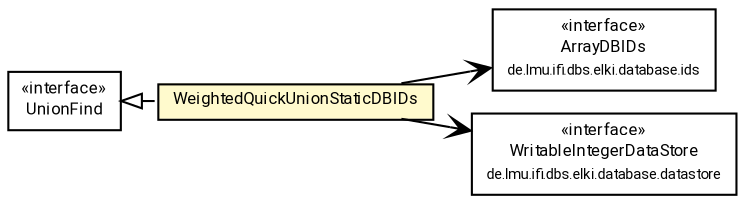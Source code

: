 #!/usr/local/bin/dot
#
# Class diagram 
# Generated by UMLGraph version R5_7_2-60-g0e99a6 (http://www.spinellis.gr/umlgraph/)
#

digraph G {
	graph [fontnames="svg"]
	edge [fontname="Roboto",fontsize=7,labelfontname="Roboto",labelfontsize=7,color="black"];
	node [fontname="Roboto",fontcolor="black",fontsize=8,shape=plaintext,margin=0,width=0,height=0];
	nodesep=0.15;
	ranksep=0.25;
	rankdir=LR;
	// de.lmu.ifi.dbs.elki.utilities.datastructures.unionfind.UnionFind
	c10899880 [label=<<table title="de.lmu.ifi.dbs.elki.utilities.datastructures.unionfind.UnionFind" border="0" cellborder="1" cellspacing="0" cellpadding="2" href="UnionFind.html" target="_parent">
		<tr><td><table border="0" cellspacing="0" cellpadding="1">
		<tr><td align="center" balign="center"> &#171;interface&#187; </td></tr>
		<tr><td align="center" balign="center"> <font face="Roboto">UnionFind</font> </td></tr>
		</table></td></tr>
		</table>>, URL="UnionFind.html"];
	// de.lmu.ifi.dbs.elki.utilities.datastructures.unionfind.WeightedQuickUnionStaticDBIDs
	c10899882 [label=<<table title="de.lmu.ifi.dbs.elki.utilities.datastructures.unionfind.WeightedQuickUnionStaticDBIDs" border="0" cellborder="1" cellspacing="0" cellpadding="2" bgcolor="lemonChiffon" href="WeightedQuickUnionStaticDBIDs.html" target="_parent">
		<tr><td><table border="0" cellspacing="0" cellpadding="1">
		<tr><td align="center" balign="center"> <font face="Roboto">WeightedQuickUnionStaticDBIDs</font> </td></tr>
		</table></td></tr>
		</table>>, URL="WeightedQuickUnionStaticDBIDs.html"];
	// de.lmu.ifi.dbs.elki.database.ids.ArrayDBIDs
	c10900136 [label=<<table title="de.lmu.ifi.dbs.elki.database.ids.ArrayDBIDs" border="0" cellborder="1" cellspacing="0" cellpadding="2" href="../../../database/ids/ArrayDBIDs.html" target="_parent">
		<tr><td><table border="0" cellspacing="0" cellpadding="1">
		<tr><td align="center" balign="center"> &#171;interface&#187; </td></tr>
		<tr><td align="center" balign="center"> <font face="Roboto">ArrayDBIDs</font> </td></tr>
		<tr><td align="center" balign="center"> <font face="Roboto" point-size="7.0">de.lmu.ifi.dbs.elki.database.ids</font> </td></tr>
		</table></td></tr>
		</table>>, URL="../../../database/ids/ArrayDBIDs.html"];
	// de.lmu.ifi.dbs.elki.database.datastore.WritableIntegerDataStore
	c10900167 [label=<<table title="de.lmu.ifi.dbs.elki.database.datastore.WritableIntegerDataStore" border="0" cellborder="1" cellspacing="0" cellpadding="2" href="../../../database/datastore/WritableIntegerDataStore.html" target="_parent">
		<tr><td><table border="0" cellspacing="0" cellpadding="1">
		<tr><td align="center" balign="center"> &#171;interface&#187; </td></tr>
		<tr><td align="center" balign="center"> <font face="Roboto">WritableIntegerDataStore</font> </td></tr>
		<tr><td align="center" balign="center"> <font face="Roboto" point-size="7.0">de.lmu.ifi.dbs.elki.database.datastore</font> </td></tr>
		</table></td></tr>
		</table>>, URL="../../../database/datastore/WritableIntegerDataStore.html"];
	// de.lmu.ifi.dbs.elki.utilities.datastructures.unionfind.WeightedQuickUnionStaticDBIDs implements de.lmu.ifi.dbs.elki.utilities.datastructures.unionfind.UnionFind
	c10899880 -> c10899882 [arrowtail=empty,style=dashed,dir=back,weight=9];
	// de.lmu.ifi.dbs.elki.utilities.datastructures.unionfind.WeightedQuickUnionStaticDBIDs navassoc de.lmu.ifi.dbs.elki.database.ids.ArrayDBIDs
	c10899882 -> c10900136 [arrowhead=open,weight=1];
	// de.lmu.ifi.dbs.elki.utilities.datastructures.unionfind.WeightedQuickUnionStaticDBIDs navassoc de.lmu.ifi.dbs.elki.database.datastore.WritableIntegerDataStore
	c10899882 -> c10900167 [arrowhead=open,weight=1];
}

